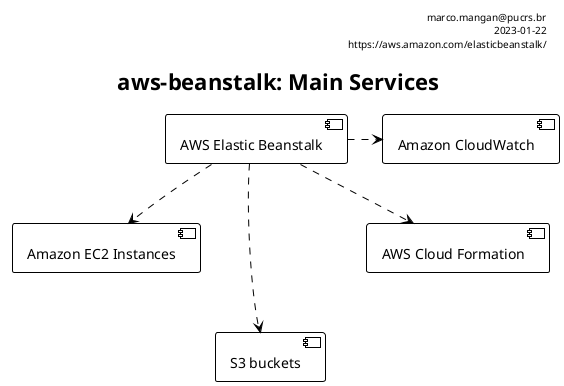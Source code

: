 @startuml
!theme plain

title aws-beanstalk: Main Services


[AWS Elastic Beanstalk] as A
      
[AWS Cloud Formation] as B
      
[Amazon EC2 Instances] as C

[S3 buckets] as D

[Amazon CloudWatch] as E

A .> B
A .> C
A .> D
A .> E

A -Down[hidden]-> C
A -Down[hidden]-> D


C -Down[hidden]-> D
E -Down[hidden]-> B


header
 marco.mangan@pucrs.br
 2023-01-22
 https://aws.amazon.com/elasticbeanstalk/
end header

@enduml
